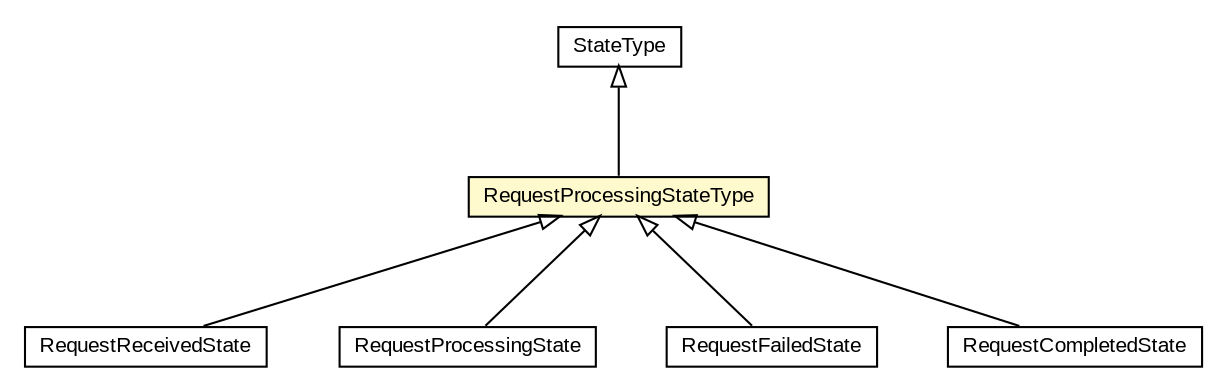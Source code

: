 #!/usr/local/bin/dot
#
# Class diagram 
# Generated by UMLGraph version R5_6-24-gf6e263 (http://www.umlgraph.org/)
#

digraph G {
	edge [fontname="arial",fontsize=10,labelfontname="arial",labelfontsize=10];
	node [fontname="arial",fontsize=10,shape=plaintext];
	nodesep=0.25;
	ranksep=0.5;
	// org.oasis_open.docs.wsdm.mows_2.RequestReceivedState
	c1003597 [label=<<table title="org.oasis_open.docs.wsdm.mows_2.RequestReceivedState" border="0" cellborder="1" cellspacing="0" cellpadding="2" port="p" href="./RequestReceivedState.html">
		<tr><td><table border="0" cellspacing="0" cellpadding="1">
<tr><td align="center" balign="center"> RequestReceivedState </td></tr>
		</table></td></tr>
		</table>>, URL="./RequestReceivedState.html", fontname="arial", fontcolor="black", fontsize=10.0];
	// org.oasis_open.docs.wsdm.mows_2.RequestProcessingStateType
	c1003598 [label=<<table title="org.oasis_open.docs.wsdm.mows_2.RequestProcessingStateType" border="0" cellborder="1" cellspacing="0" cellpadding="2" port="p" bgcolor="lemonChiffon" href="./RequestProcessingStateType.html">
		<tr><td><table border="0" cellspacing="0" cellpadding="1">
<tr><td align="center" balign="center"> RequestProcessingStateType </td></tr>
		</table></td></tr>
		</table>>, URL="./RequestProcessingStateType.html", fontname="arial", fontcolor="black", fontsize=10.0];
	// org.oasis_open.docs.wsdm.mows_2.RequestProcessingState
	c1003600 [label=<<table title="org.oasis_open.docs.wsdm.mows_2.RequestProcessingState" border="0" cellborder="1" cellspacing="0" cellpadding="2" port="p" href="./RequestProcessingState.html">
		<tr><td><table border="0" cellspacing="0" cellpadding="1">
<tr><td align="center" balign="center"> RequestProcessingState </td></tr>
		</table></td></tr>
		</table>>, URL="./RequestProcessingState.html", fontname="arial", fontcolor="black", fontsize=10.0];
	// org.oasis_open.docs.wsdm.mows_2.RequestFailedState
	c1003602 [label=<<table title="org.oasis_open.docs.wsdm.mows_2.RequestFailedState" border="0" cellborder="1" cellspacing="0" cellpadding="2" port="p" href="./RequestFailedState.html">
		<tr><td><table border="0" cellspacing="0" cellpadding="1">
<tr><td align="center" balign="center"> RequestFailedState </td></tr>
		</table></td></tr>
		</table>>, URL="./RequestFailedState.html", fontname="arial", fontcolor="black", fontsize=10.0];
	// org.oasis_open.docs.wsdm.mows_2.RequestCompletedState
	c1003603 [label=<<table title="org.oasis_open.docs.wsdm.mows_2.RequestCompletedState" border="0" cellborder="1" cellspacing="0" cellpadding="2" port="p" href="./RequestCompletedState.html">
		<tr><td><table border="0" cellspacing="0" cellpadding="1">
<tr><td align="center" balign="center"> RequestCompletedState </td></tr>
		</table></td></tr>
		</table>>, URL="./RequestCompletedState.html", fontname="arial", fontcolor="black", fontsize=10.0];
	// org.oasis_open.docs.wsdm.muws2_2.StateType
	c1003635 [label=<<table title="org.oasis_open.docs.wsdm.muws2_2.StateType" border="0" cellborder="1" cellspacing="0" cellpadding="2" port="p" href="../muws2_2/StateType.html">
		<tr><td><table border="0" cellspacing="0" cellpadding="1">
<tr><td align="center" balign="center"> StateType </td></tr>
		</table></td></tr>
		</table>>, URL="../muws2_2/StateType.html", fontname="arial", fontcolor="black", fontsize=10.0];
	//org.oasis_open.docs.wsdm.mows_2.RequestReceivedState extends org.oasis_open.docs.wsdm.mows_2.RequestProcessingStateType
	c1003598:p -> c1003597:p [dir=back,arrowtail=empty];
	//org.oasis_open.docs.wsdm.mows_2.RequestProcessingStateType extends org.oasis_open.docs.wsdm.muws2_2.StateType
	c1003635:p -> c1003598:p [dir=back,arrowtail=empty];
	//org.oasis_open.docs.wsdm.mows_2.RequestProcessingState extends org.oasis_open.docs.wsdm.mows_2.RequestProcessingStateType
	c1003598:p -> c1003600:p [dir=back,arrowtail=empty];
	//org.oasis_open.docs.wsdm.mows_2.RequestFailedState extends org.oasis_open.docs.wsdm.mows_2.RequestProcessingStateType
	c1003598:p -> c1003602:p [dir=back,arrowtail=empty];
	//org.oasis_open.docs.wsdm.mows_2.RequestCompletedState extends org.oasis_open.docs.wsdm.mows_2.RequestProcessingStateType
	c1003598:p -> c1003603:p [dir=back,arrowtail=empty];
}

